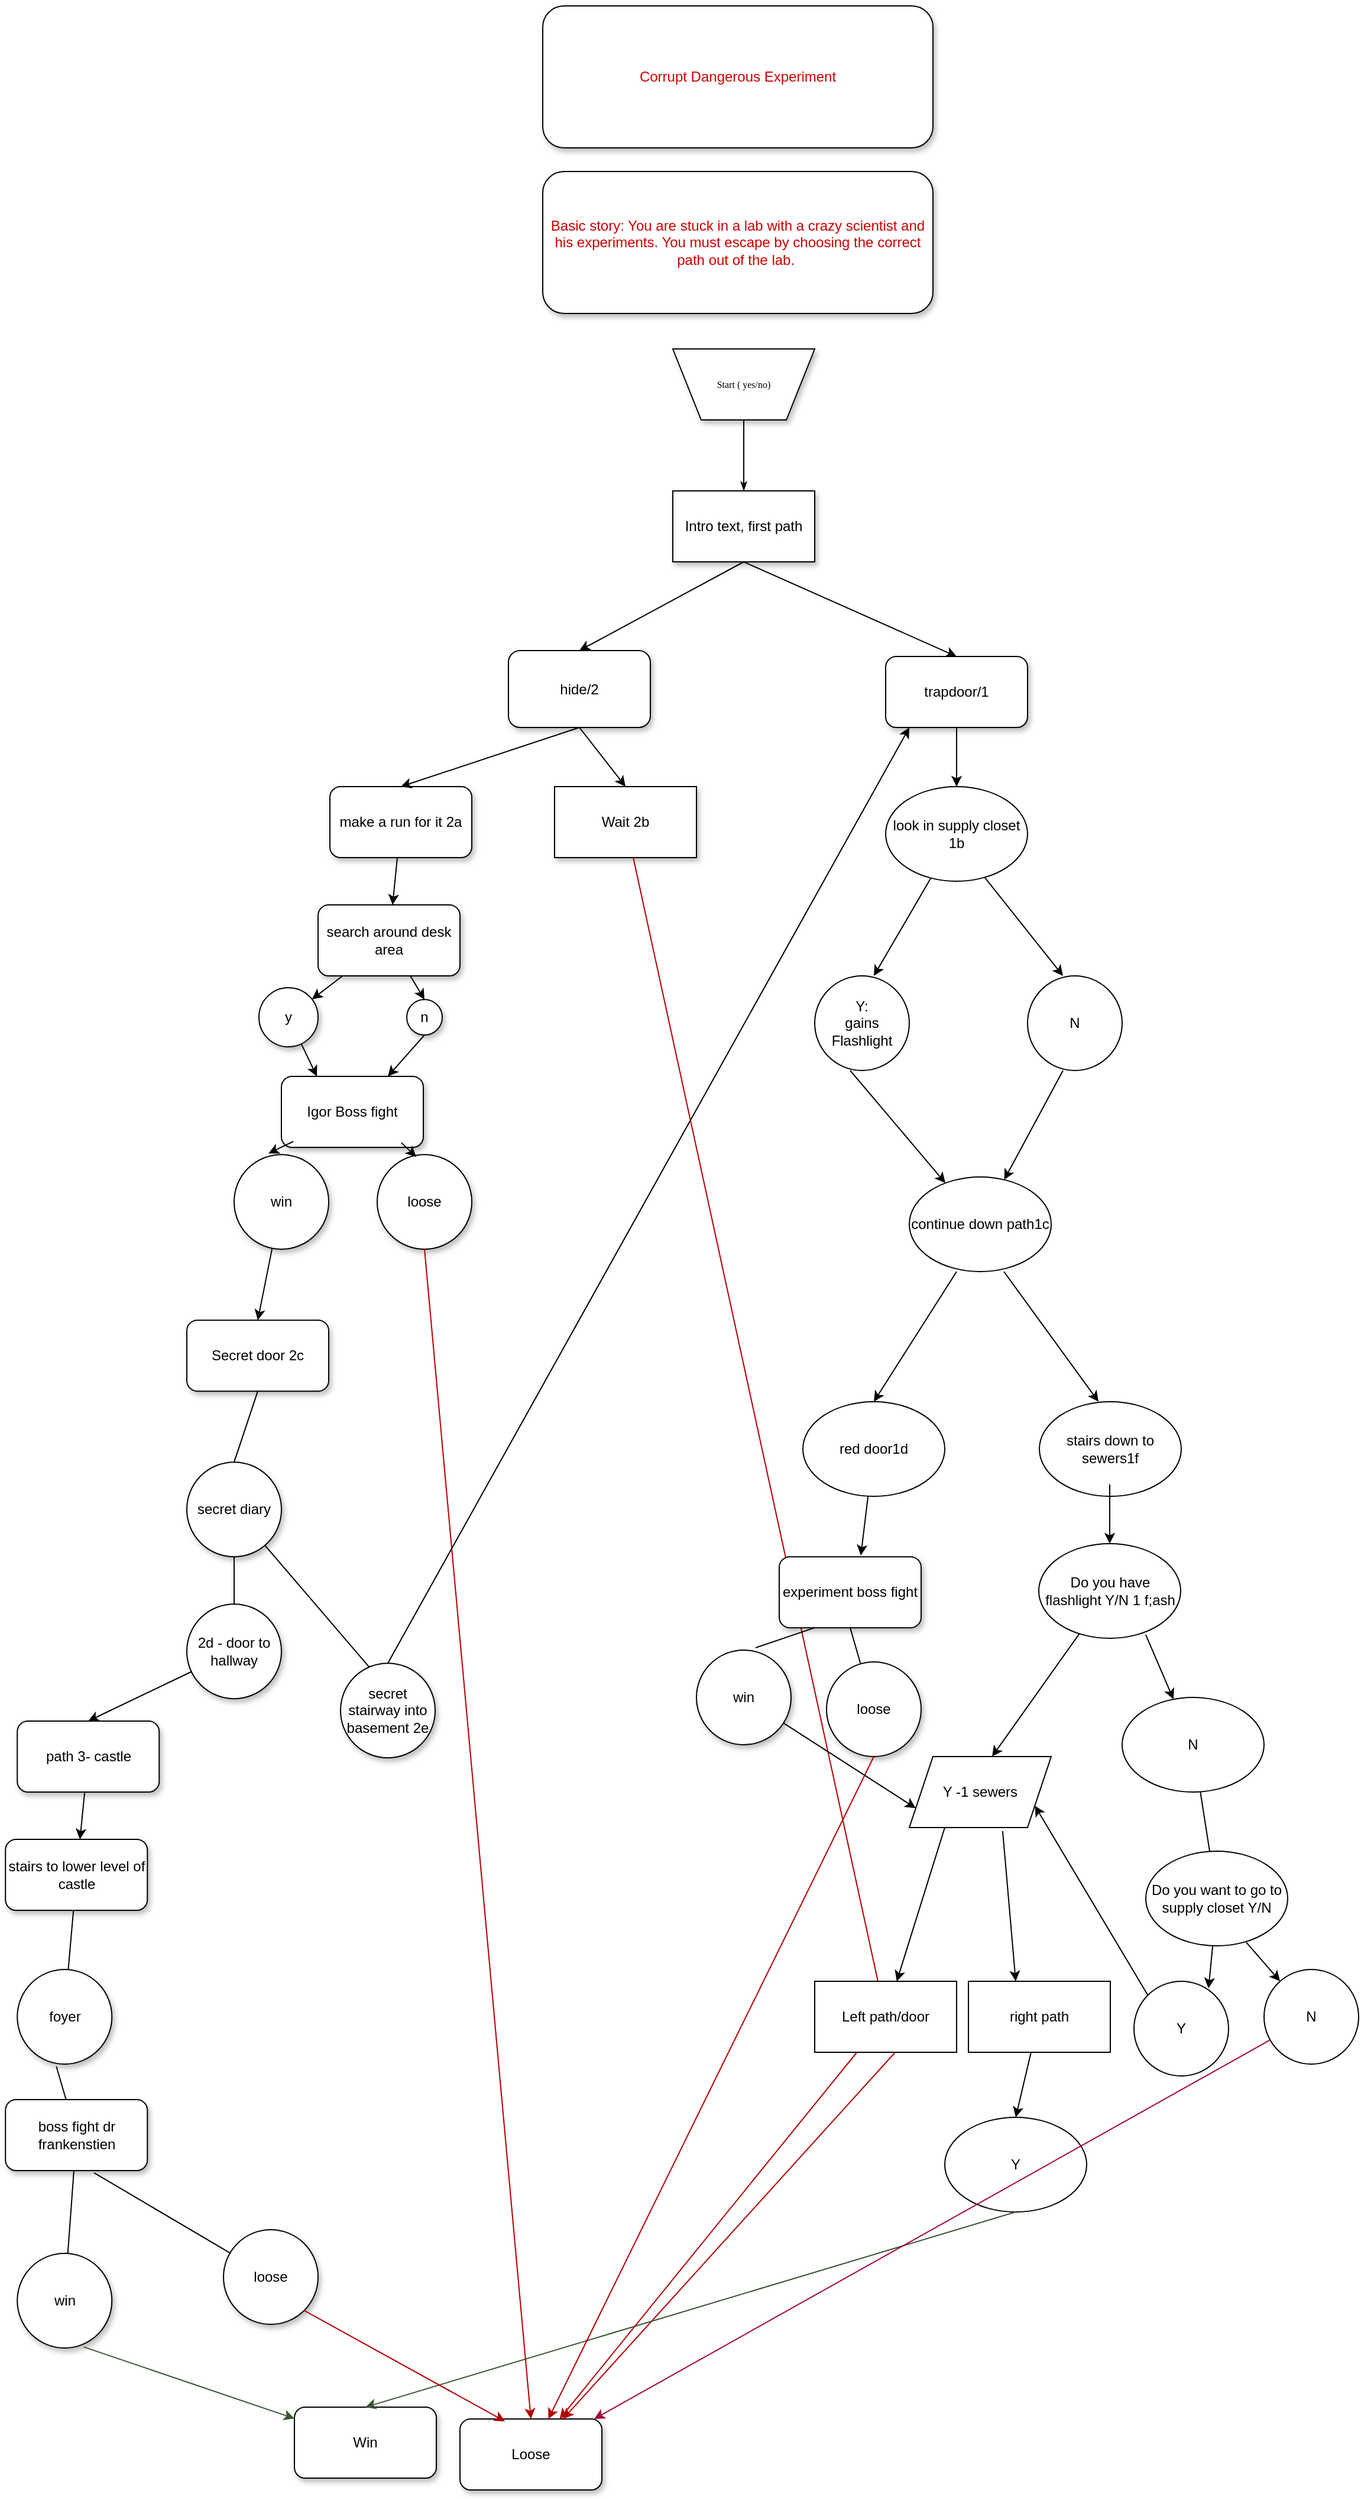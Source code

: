 <mxfile version="17.1.2" type="github">
  <diagram name="Page-1" id="edf60f1a-56cd-e834-aa8a-f176f3a09ee4">
    <mxGraphModel dx="2522" dy="1644" grid="1" gridSize="10" guides="1" tooltips="1" connect="1" arrows="1" fold="1" page="1" pageScale="1" pageWidth="1100" pageHeight="850" background="none" math="0" shadow="0">
      <root>
        <mxCell id="0" />
        <mxCell id="1" parent="0" />
        <mxCell id="60e70716793133e9-31" style="edgeStyle=orthogonalEdgeStyle;rounded=0;html=1;labelBackgroundColor=none;startSize=5;endArrow=classicThin;endFill=1;endSize=5;jettySize=auto;orthogonalLoop=1;strokeWidth=1;fontFamily=Verdana;fontSize=8" parent="1" source="60e70716793133e9-2" edge="1">
          <mxGeometry relative="1" as="geometry">
            <mxPoint x="570" y="-100" as="targetPoint" />
            <Array as="points">
              <mxPoint x="570" y="-110" />
            </Array>
          </mxGeometry>
        </mxCell>
        <mxCell id="60e70716793133e9-2" value="Start ( yes/no)" style="shape=trapezoid;whiteSpace=wrap;html=1;rounded=0;shadow=1;labelBackgroundColor=none;strokeWidth=1;fontFamily=Verdana;fontSize=8;align=center;flipV=1;" parent="1" vertex="1">
          <mxGeometry x="510" y="-220" width="120" height="60" as="geometry" />
        </mxCell>
        <mxCell id="3-9XB3UlxTxE3NfFyeRO-2" value="Intro text, first path" style="rounded=0;whiteSpace=wrap;html=1;shadow=1;" parent="1" vertex="1">
          <mxGeometry x="510" y="-100" width="120" height="60" as="geometry" />
        </mxCell>
        <mxCell id="3-9XB3UlxTxE3NfFyeRO-3" value="" style="endArrow=classic;html=1;rounded=0;entryX=0.5;entryY=0;entryDx=0;entryDy=0;exitX=0.5;exitY=1;exitDx=0;exitDy=0;" parent="1" source="3-9XB3UlxTxE3NfFyeRO-2" target="3-9XB3UlxTxE3NfFyeRO-7" edge="1">
          <mxGeometry width="50" height="50" relative="1" as="geometry">
            <mxPoint x="540" y="-40" as="sourcePoint" />
            <mxPoint x="470" y="40" as="targetPoint" />
          </mxGeometry>
        </mxCell>
        <mxCell id="3-9XB3UlxTxE3NfFyeRO-6" value="trapdoor/1" style="rounded=1;whiteSpace=wrap;html=1;shadow=1;" parent="1" vertex="1">
          <mxGeometry x="690" y="40" width="120" height="60" as="geometry" />
        </mxCell>
        <mxCell id="3-9XB3UlxTxE3NfFyeRO-7" value="hide/2" style="rounded=1;whiteSpace=wrap;html=1;shadow=1;" parent="1" vertex="1">
          <mxGeometry x="371" y="35" width="120" height="65" as="geometry" />
        </mxCell>
        <mxCell id="3-9XB3UlxTxE3NfFyeRO-32" value="Loose" style="rounded=1;whiteSpace=wrap;html=1;shadow=1;" parent="1" vertex="1">
          <mxGeometry x="330" y="1530" width="120" height="60" as="geometry" />
        </mxCell>
        <mxCell id="3nOSrdFCdzNQjCImxx_E-25" style="edgeStyle=orthogonalEdgeStyle;rounded=0;orthogonalLoop=1;jettySize=auto;html=1;exitX=0.25;exitY=1;exitDx=0;exitDy=0;" edge="1" parent="1" source="3-9XB3UlxTxE3NfFyeRO-33">
          <mxGeometry relative="1" as="geometry">
            <mxPoint x="220" y="1570" as="targetPoint" />
          </mxGeometry>
        </mxCell>
        <mxCell id="3-9XB3UlxTxE3NfFyeRO-33" value="Win" style="rounded=1;whiteSpace=wrap;html=1;shadow=1;" parent="1" vertex="1">
          <mxGeometry x="190" y="1520" width="120" height="60" as="geometry" />
        </mxCell>
        <mxCell id="3-9XB3UlxTxE3NfFyeRO-95" value="Corrupt Dangerous Experiment" style="rounded=1;whiteSpace=wrap;html=1;shadow=1;fontColor=#CC0000;" parent="1" vertex="1">
          <mxGeometry x="400" y="-510" width="330" height="120" as="geometry" />
        </mxCell>
        <mxCell id="3-9XB3UlxTxE3NfFyeRO-97" value="Basic story: You are stuck in a lab with a crazy scientist and his experiments. You must escape by choosing the correct path out of the lab.&amp;nbsp;" style="rounded=1;whiteSpace=wrap;html=1;shadow=1;fontColor=#CC0000;" parent="1" vertex="1">
          <mxGeometry x="400" y="-370" width="330" height="120" as="geometry" />
        </mxCell>
        <mxCell id="DnY-BvmMV0OAxqjVJdHj-3" value="" style="endArrow=classic;html=1;rounded=0;entryX=0.5;entryY=0;entryDx=0;entryDy=0;exitX=0.5;exitY=1;exitDx=0;exitDy=0;" parent="1" source="3-9XB3UlxTxE3NfFyeRO-2" target="3-9XB3UlxTxE3NfFyeRO-6" edge="1">
          <mxGeometry width="50" height="50" relative="1" as="geometry">
            <mxPoint x="520" y="180" as="sourcePoint" />
            <mxPoint x="570" y="130" as="targetPoint" />
          </mxGeometry>
        </mxCell>
        <mxCell id="DnY-BvmMV0OAxqjVJdHj-4" value="look in supply closet 1b" style="ellipse;whiteSpace=wrap;html=1;" parent="1" vertex="1">
          <mxGeometry x="690" y="150" width="120" height="80" as="geometry" />
        </mxCell>
        <mxCell id="DnY-BvmMV0OAxqjVJdHj-5" value="" style="endArrow=classic;html=1;rounded=0;" parent="1" source="DnY-BvmMV0OAxqjVJdHj-4" edge="1">
          <mxGeometry width="50" height="50" relative="1" as="geometry">
            <mxPoint x="730" y="230" as="sourcePoint" />
            <mxPoint x="680" y="310" as="targetPoint" />
          </mxGeometry>
        </mxCell>
        <mxCell id="DnY-BvmMV0OAxqjVJdHj-6" value="" style="endArrow=classic;html=1;rounded=0;exitX=0.7;exitY=0.963;exitDx=0;exitDy=0;exitPerimeter=0;" parent="1" source="DnY-BvmMV0OAxqjVJdHj-4" edge="1">
          <mxGeometry width="50" height="50" relative="1" as="geometry">
            <mxPoint x="820" y="270" as="sourcePoint" />
            <mxPoint x="840" y="310" as="targetPoint" />
          </mxGeometry>
        </mxCell>
        <mxCell id="DnY-BvmMV0OAxqjVJdHj-7" value="N" style="ellipse;whiteSpace=wrap;html=1;aspect=fixed;" parent="1" vertex="1">
          <mxGeometry x="810" y="310" width="80" height="80" as="geometry" />
        </mxCell>
        <mxCell id="DnY-BvmMV0OAxqjVJdHj-8" value="Y:&lt;br&gt;gains Flashlight" style="ellipse;whiteSpace=wrap;html=1;aspect=fixed;" parent="1" vertex="1">
          <mxGeometry x="630" y="310" width="80" height="80" as="geometry" />
        </mxCell>
        <mxCell id="DnY-BvmMV0OAxqjVJdHj-9" value="" style="endArrow=classic;html=1;rounded=0;" parent="1" target="DnY-BvmMV0OAxqjVJdHj-11" edge="1">
          <mxGeometry width="50" height="50" relative="1" as="geometry">
            <mxPoint x="840" y="390" as="sourcePoint" />
            <mxPoint x="810" y="500" as="targetPoint" />
          </mxGeometry>
        </mxCell>
        <mxCell id="DnY-BvmMV0OAxqjVJdHj-10" value="" style="endArrow=classic;html=1;rounded=0;" parent="1" target="DnY-BvmMV0OAxqjVJdHj-11" edge="1">
          <mxGeometry width="50" height="50" relative="1" as="geometry">
            <mxPoint x="660" y="390" as="sourcePoint" />
            <mxPoint x="710" y="500" as="targetPoint" />
          </mxGeometry>
        </mxCell>
        <mxCell id="DnY-BvmMV0OAxqjVJdHj-11" value="continue down path1c" style="ellipse;whiteSpace=wrap;html=1;" parent="1" vertex="1">
          <mxGeometry x="710" y="480" width="120" height="80" as="geometry" />
        </mxCell>
        <mxCell id="DnY-BvmMV0OAxqjVJdHj-12" value="" style="endArrow=classic;html=1;rounded=0;" parent="1" edge="1">
          <mxGeometry width="50" height="50" relative="1" as="geometry">
            <mxPoint x="750" y="560" as="sourcePoint" />
            <mxPoint x="680" y="670" as="targetPoint" />
          </mxGeometry>
        </mxCell>
        <mxCell id="DnY-BvmMV0OAxqjVJdHj-13" value="" style="endArrow=classic;html=1;rounded=0;" parent="1" edge="1">
          <mxGeometry width="50" height="50" relative="1" as="geometry">
            <mxPoint x="790" y="560" as="sourcePoint" />
            <mxPoint x="870" y="670" as="targetPoint" />
          </mxGeometry>
        </mxCell>
        <mxCell id="DnY-BvmMV0OAxqjVJdHj-14" value="red door1d" style="ellipse;whiteSpace=wrap;html=1;" parent="1" vertex="1">
          <mxGeometry x="620" y="670" width="120" height="80" as="geometry" />
        </mxCell>
        <mxCell id="DnY-BvmMV0OAxqjVJdHj-15" value="stairs down to sewers1f" style="ellipse;whiteSpace=wrap;html=1;" parent="1" vertex="1">
          <mxGeometry x="820" y="670" width="120" height="80" as="geometry" />
        </mxCell>
        <mxCell id="DnY-BvmMV0OAxqjVJdHj-16" value="" style="endArrow=classic;html=1;rounded=0;" parent="1" target="DnY-BvmMV0OAxqjVJdHj-17" edge="1">
          <mxGeometry width="50" height="50" relative="1" as="geometry">
            <mxPoint x="879.5" y="740" as="sourcePoint" />
            <mxPoint x="879.5" y="830" as="targetPoint" />
            <Array as="points">
              <mxPoint x="879.5" y="790" />
            </Array>
          </mxGeometry>
        </mxCell>
        <mxCell id="DnY-BvmMV0OAxqjVJdHj-17" value="Do you have flashlight Y/N 1 f;ash" style="ellipse;whiteSpace=wrap;html=1;" parent="1" vertex="1">
          <mxGeometry x="819.5" y="790" width="120" height="80" as="geometry" />
        </mxCell>
        <mxCell id="DnY-BvmMV0OAxqjVJdHj-18" value="" style="endArrow=classic;html=1;rounded=0;" parent="1" source="DnY-BvmMV0OAxqjVJdHj-17" edge="1">
          <mxGeometry width="50" height="50" relative="1" as="geometry">
            <mxPoint x="520" y="1070" as="sourcePoint" />
            <mxPoint x="780" y="970" as="targetPoint" />
          </mxGeometry>
        </mxCell>
        <mxCell id="DnY-BvmMV0OAxqjVJdHj-19" value="" style="endArrow=classic;html=1;rounded=0;exitX=0.754;exitY=0.963;exitDx=0;exitDy=0;exitPerimeter=0;" parent="1" source="DnY-BvmMV0OAxqjVJdHj-17" target="DnY-BvmMV0OAxqjVJdHj-20" edge="1">
          <mxGeometry width="50" height="50" relative="1" as="geometry">
            <mxPoint x="520" y="1070" as="sourcePoint" />
            <mxPoint x="950" y="960" as="targetPoint" />
          </mxGeometry>
        </mxCell>
        <mxCell id="DnY-BvmMV0OAxqjVJdHj-20" value="N" style="ellipse;whiteSpace=wrap;html=1;" parent="1" vertex="1">
          <mxGeometry x="890" y="920" width="120" height="80" as="geometry" />
        </mxCell>
        <mxCell id="DnY-BvmMV0OAxqjVJdHj-21" value="Y -1 sewers" style="shape=parallelogram;perimeter=parallelogramPerimeter;whiteSpace=wrap;html=1;fixedSize=1;" parent="1" vertex="1">
          <mxGeometry x="710" y="970" width="120" height="60" as="geometry" />
        </mxCell>
        <mxCell id="DnY-BvmMV0OAxqjVJdHj-22" value="" style="endArrow=classic;html=1;rounded=0;exitX=0.658;exitY=1.05;exitDx=0;exitDy=0;exitPerimeter=0;startArrow=none;" parent="1" source="DnY-BvmMV0OAxqjVJdHj-21" edge="1">
          <mxGeometry width="50" height="50" relative="1" as="geometry">
            <mxPoint x="520" y="1070" as="sourcePoint" />
            <mxPoint x="800" y="1160" as="targetPoint" />
          </mxGeometry>
        </mxCell>
        <mxCell id="DnY-BvmMV0OAxqjVJdHj-23" value="" style="endArrow=classic;html=1;rounded=0;exitX=0.25;exitY=1;exitDx=0;exitDy=0;" parent="1" source="DnY-BvmMV0OAxqjVJdHj-21" target="DnY-BvmMV0OAxqjVJdHj-24" edge="1">
          <mxGeometry width="50" height="50" relative="1" as="geometry">
            <mxPoint x="520" y="1070" as="sourcePoint" />
            <mxPoint x="650" y="1150" as="targetPoint" />
          </mxGeometry>
        </mxCell>
        <mxCell id="DnY-BvmMV0OAxqjVJdHj-25" value="right path" style="rounded=0;whiteSpace=wrap;html=1;" parent="1" vertex="1">
          <mxGeometry x="760" y="1160" width="120" height="60" as="geometry" />
        </mxCell>
        <mxCell id="DnY-BvmMV0OAxqjVJdHj-26" value="" style="endArrow=classic;html=1;rounded=0;exitX=0.575;exitY=0.983;exitDx=0;exitDy=0;exitPerimeter=0;fillColor=#e51400;strokeColor=#B20000;" parent="1" source="DnY-BvmMV0OAxqjVJdHj-24" target="3-9XB3UlxTxE3NfFyeRO-32" edge="1">
          <mxGeometry width="50" height="50" relative="1" as="geometry">
            <mxPoint x="520" y="1270" as="sourcePoint" />
            <mxPoint x="610" y="1340" as="targetPoint" />
          </mxGeometry>
        </mxCell>
        <mxCell id="DnY-BvmMV0OAxqjVJdHj-34" value="Y" style="ellipse;whiteSpace=wrap;html=1;" parent="1" vertex="1">
          <mxGeometry x="740" y="1275" width="120" height="80" as="geometry" />
        </mxCell>
        <mxCell id="DnY-BvmMV0OAxqjVJdHj-35" value="" style="endArrow=classic;html=1;rounded=0;entryX=0.5;entryY=0;entryDx=0;entryDy=0;" parent="1" source="DnY-BvmMV0OAxqjVJdHj-25" target="DnY-BvmMV0OAxqjVJdHj-34" edge="1">
          <mxGeometry width="50" height="50" relative="1" as="geometry">
            <mxPoint x="787.574" y="1508.284" as="sourcePoint" />
            <mxPoint x="570" y="1520" as="targetPoint" />
          </mxGeometry>
        </mxCell>
        <mxCell id="DnY-BvmMV0OAxqjVJdHj-36" value="" style="endArrow=classic;html=1;rounded=0;exitX=0.5;exitY=1;exitDx=0;exitDy=0;fillColor=#6d8764;strokeColor=#3A5431;entryX=0.5;entryY=0;entryDx=0;entryDy=0;" parent="1" source="DnY-BvmMV0OAxqjVJdHj-34" target="3-9XB3UlxTxE3NfFyeRO-33" edge="1">
          <mxGeometry width="50" height="50" relative="1" as="geometry">
            <mxPoint x="520" y="1570" as="sourcePoint" />
            <mxPoint x="570" y="1520" as="targetPoint" />
          </mxGeometry>
        </mxCell>
        <mxCell id="DnY-BvmMV0OAxqjVJdHj-40" value="Do you want to go to supply closet Y/N" style="ellipse;whiteSpace=wrap;html=1;" parent="1" vertex="1">
          <mxGeometry x="910" y="1050" width="120" height="80" as="geometry" />
        </mxCell>
        <mxCell id="DnY-BvmMV0OAxqjVJdHj-42" value="Y" style="ellipse;whiteSpace=wrap;html=1;aspect=fixed;" parent="1" vertex="1">
          <mxGeometry x="900" y="1160" width="80" height="80" as="geometry" />
        </mxCell>
        <mxCell id="DnY-BvmMV0OAxqjVJdHj-43" value="" style="endArrow=classic;html=1;rounded=0;entryX=0.788;entryY=0.075;entryDx=0;entryDy=0;entryPerimeter=0;" parent="1" source="DnY-BvmMV0OAxqjVJdHj-40" target="DnY-BvmMV0OAxqjVJdHj-42" edge="1">
          <mxGeometry width="50" height="50" relative="1" as="geometry">
            <mxPoint x="520" y="1220" as="sourcePoint" />
            <mxPoint x="570" y="1170" as="targetPoint" />
          </mxGeometry>
        </mxCell>
        <mxCell id="DnY-BvmMV0OAxqjVJdHj-44" value="N" style="ellipse;whiteSpace=wrap;html=1;aspect=fixed;" parent="1" vertex="1">
          <mxGeometry x="1010" y="1150" width="80" height="80" as="geometry" />
        </mxCell>
        <mxCell id="DnY-BvmMV0OAxqjVJdHj-45" value="" style="endArrow=classic;html=1;rounded=0;entryX=1;entryY=0.75;entryDx=0;entryDy=0;exitX=0;exitY=0;exitDx=0;exitDy=0;" parent="1" source="DnY-BvmMV0OAxqjVJdHj-42" target="DnY-BvmMV0OAxqjVJdHj-21" edge="1">
          <mxGeometry width="50" height="50" relative="1" as="geometry">
            <mxPoint x="520" y="1020" as="sourcePoint" />
            <mxPoint x="570" y="970" as="targetPoint" />
          </mxGeometry>
        </mxCell>
        <mxCell id="DnY-BvmMV0OAxqjVJdHj-46" value="" style="endArrow=classic;html=1;rounded=0;exitX=0.708;exitY=0.963;exitDx=0;exitDy=0;exitPerimeter=0;" parent="1" source="DnY-BvmMV0OAxqjVJdHj-40" target="DnY-BvmMV0OAxqjVJdHj-44" edge="1">
          <mxGeometry width="50" height="50" relative="1" as="geometry">
            <mxPoint x="520" y="1020" as="sourcePoint" />
            <mxPoint x="570" y="970" as="targetPoint" />
          </mxGeometry>
        </mxCell>
        <mxCell id="DnY-BvmMV0OAxqjVJdHj-47" value="" style="endArrow=classic;html=1;rounded=0;fillColor=#d80073;strokeColor=#A50040;" parent="1" source="DnY-BvmMV0OAxqjVJdHj-44" target="3-9XB3UlxTxE3NfFyeRO-32" edge="1">
          <mxGeometry width="50" height="50" relative="1" as="geometry">
            <mxPoint x="520" y="1220" as="sourcePoint" />
            <mxPoint x="570" y="1170" as="targetPoint" />
          </mxGeometry>
        </mxCell>
        <mxCell id="DnY-BvmMV0OAxqjVJdHj-48" value="" style="endArrow=classic;html=1;rounded=0;entryX=0.5;entryY=0;entryDx=0;entryDy=0;" parent="1" source="3-9XB3UlxTxE3NfFyeRO-6" target="DnY-BvmMV0OAxqjVJdHj-4" edge="1">
          <mxGeometry width="50" height="50" relative="1" as="geometry">
            <mxPoint x="520" y="20" as="sourcePoint" />
            <mxPoint x="570" y="-30" as="targetPoint" />
          </mxGeometry>
        </mxCell>
        <mxCell id="DnY-BvmMV0OAxqjVJdHj-49" value="Wait 2b" style="rounded=0;whiteSpace=wrap;html=1;shadow=1;" parent="1" vertex="1">
          <mxGeometry x="410" y="150" width="120" height="60" as="geometry" />
        </mxCell>
        <mxCell id="DnY-BvmMV0OAxqjVJdHj-50" value="make a run for it 2a" style="rounded=1;whiteSpace=wrap;html=1;shadow=1;" parent="1" vertex="1">
          <mxGeometry x="220" y="150" width="120" height="60" as="geometry" />
        </mxCell>
        <mxCell id="DnY-BvmMV0OAxqjVJdHj-51" value="" style="endArrow=classic;html=1;rounded=0;entryX=0.5;entryY=0;entryDx=0;entryDy=0;exitX=0.5;exitY=1;exitDx=0;exitDy=0;" parent="1" source="3-9XB3UlxTxE3NfFyeRO-7" target="DnY-BvmMV0OAxqjVJdHj-49" edge="1">
          <mxGeometry width="50" height="50" relative="1" as="geometry">
            <mxPoint x="520" y="310" as="sourcePoint" />
            <mxPoint x="570" y="260" as="targetPoint" />
          </mxGeometry>
        </mxCell>
        <mxCell id="DnY-BvmMV0OAxqjVJdHj-52" value="" style="endArrow=classic;html=1;rounded=0;entryX=0.5;entryY=0;entryDx=0;entryDy=0;exitX=0.5;exitY=1;exitDx=0;exitDy=0;" parent="1" source="3-9XB3UlxTxE3NfFyeRO-7" target="DnY-BvmMV0OAxqjVJdHj-50" edge="1">
          <mxGeometry width="50" height="50" relative="1" as="geometry">
            <mxPoint x="520" y="510" as="sourcePoint" />
            <mxPoint x="570" y="460" as="targetPoint" />
          </mxGeometry>
        </mxCell>
        <mxCell id="DnY-BvmMV0OAxqjVJdHj-54" value="" style="endArrow=classic;html=1;rounded=0;fillColor=#e51400;strokeColor=#B20000;startArrow=none;" parent="1" source="DnY-BvmMV0OAxqjVJdHj-24" target="3-9XB3UlxTxE3NfFyeRO-32" edge="1">
          <mxGeometry width="50" height="50" relative="1" as="geometry">
            <mxPoint x="520" y="510" as="sourcePoint" />
            <mxPoint x="570" y="460" as="targetPoint" />
          </mxGeometry>
        </mxCell>
        <mxCell id="3nOSrdFCdzNQjCImxx_E-1" value="" style="endArrow=none;html=1;rounded=0;" edge="1" parent="1" source="DnY-BvmMV0OAxqjVJdHj-40" target="DnY-BvmMV0OAxqjVJdHj-20">
          <mxGeometry width="50" height="50" relative="1" as="geometry">
            <mxPoint x="940" y="1060" as="sourcePoint" />
            <mxPoint x="990" y="1010" as="targetPoint" />
          </mxGeometry>
        </mxCell>
        <mxCell id="3nOSrdFCdzNQjCImxx_E-2" value="Igor Boss fight" style="rounded=1;whiteSpace=wrap;html=1;shadow=1;" vertex="1" parent="1">
          <mxGeometry x="179" y="395" width="120" height="60" as="geometry" />
        </mxCell>
        <mxCell id="3nOSrdFCdzNQjCImxx_E-3" value="" style="endArrow=classic;html=1;rounded=0;" edge="1" parent="1" source="DnY-BvmMV0OAxqjVJdHj-50" target="3nOSrdFCdzNQjCImxx_E-26">
          <mxGeometry width="50" height="50" relative="1" as="geometry">
            <mxPoint x="520" y="470" as="sourcePoint" />
            <mxPoint x="270" y="300" as="targetPoint" />
          </mxGeometry>
        </mxCell>
        <mxCell id="3nOSrdFCdzNQjCImxx_E-4" value="win" style="ellipse;whiteSpace=wrap;html=1;aspect=fixed;shadow=1;" vertex="1" parent="1">
          <mxGeometry x="139" y="461.07" width="80" height="80" as="geometry" />
        </mxCell>
        <mxCell id="3nOSrdFCdzNQjCImxx_E-5" value="loose" style="ellipse;whiteSpace=wrap;html=1;aspect=fixed;shadow=1;" vertex="1" parent="1">
          <mxGeometry x="260" y="461.07" width="80" height="80" as="geometry" />
        </mxCell>
        <mxCell id="3nOSrdFCdzNQjCImxx_E-6" value="" style="endArrow=classic;html=1;rounded=0;entryX=0.413;entryY=0.025;entryDx=0;entryDy=0;entryPerimeter=0;" edge="1" parent="1" target="3nOSrdFCdzNQjCImxx_E-5">
          <mxGeometry width="50" height="50" relative="1" as="geometry">
            <mxPoint x="280.457" y="451.07" as="sourcePoint" />
            <mxPoint x="539" y="541.07" as="targetPoint" />
          </mxGeometry>
        </mxCell>
        <mxCell id="3nOSrdFCdzNQjCImxx_E-7" value="" style="endArrow=classic;html=1;rounded=0;entryX=0.363;entryY=-0.012;entryDx=0;entryDy=0;entryPerimeter=0;" edge="1" parent="1" target="3nOSrdFCdzNQjCImxx_E-4">
          <mxGeometry width="50" height="50" relative="1" as="geometry">
            <mxPoint x="189" y="450.003" as="sourcePoint" />
            <mxPoint x="539" y="541.07" as="targetPoint" />
          </mxGeometry>
        </mxCell>
        <mxCell id="3nOSrdFCdzNQjCImxx_E-8" value="" style="endArrow=none;html=1;rounded=0;entryX=0.5;entryY=1;entryDx=0;entryDy=0;exitX=0.5;exitY=0;exitDx=0;exitDy=0;" edge="1" parent="1" source="3nOSrdFCdzNQjCImxx_E-12" target="3nOSrdFCdzNQjCImxx_E-10">
          <mxGeometry width="50" height="50" relative="1" as="geometry">
            <mxPoint x="139" y="721.07" as="sourcePoint" />
            <mxPoint x="189" y="671.07" as="targetPoint" />
          </mxGeometry>
        </mxCell>
        <mxCell id="3nOSrdFCdzNQjCImxx_E-9" value="" style="endArrow=classic;html=1;rounded=0;exitX=0.5;exitY=1;exitDx=0;exitDy=0;entryX=0.5;entryY=0;entryDx=0;entryDy=0;fillColor=#e51400;strokeColor=#B20000;" edge="1" parent="1" source="3nOSrdFCdzNQjCImxx_E-5" target="3-9XB3UlxTxE3NfFyeRO-32">
          <mxGeometry width="50" height="50" relative="1" as="geometry">
            <mxPoint x="520" y="470" as="sourcePoint" />
            <mxPoint x="340" y="740" as="targetPoint" />
          </mxGeometry>
        </mxCell>
        <mxCell id="3nOSrdFCdzNQjCImxx_E-10" value="Secret door 2c" style="rounded=1;whiteSpace=wrap;html=1;shadow=1;" vertex="1" parent="1">
          <mxGeometry x="99" y="601.07" width="120" height="60" as="geometry" />
        </mxCell>
        <mxCell id="3nOSrdFCdzNQjCImxx_E-11" value="" style="endArrow=classic;html=1;rounded=0;entryX=0.5;entryY=0;entryDx=0;entryDy=0;" edge="1" parent="1" source="3nOSrdFCdzNQjCImxx_E-4" target="3nOSrdFCdzNQjCImxx_E-10">
          <mxGeometry width="50" height="50" relative="1" as="geometry">
            <mxPoint x="489" y="711.07" as="sourcePoint" />
            <mxPoint x="539" y="661.07" as="targetPoint" />
          </mxGeometry>
        </mxCell>
        <mxCell id="3nOSrdFCdzNQjCImxx_E-12" value="secret diary" style="ellipse;whiteSpace=wrap;html=1;aspect=fixed;shadow=1;" vertex="1" parent="1">
          <mxGeometry x="99" y="721.07" width="80" height="80" as="geometry" />
        </mxCell>
        <mxCell id="3nOSrdFCdzNQjCImxx_E-13" value="2d - door to hallway" style="ellipse;whiteSpace=wrap;html=1;aspect=fixed;shadow=1;" vertex="1" parent="1">
          <mxGeometry x="99" y="841.07" width="80" height="80" as="geometry" />
        </mxCell>
        <mxCell id="3nOSrdFCdzNQjCImxx_E-14" value="" style="endArrow=none;html=1;rounded=0;" edge="1" parent="1" source="3nOSrdFCdzNQjCImxx_E-13" target="3nOSrdFCdzNQjCImxx_E-12">
          <mxGeometry width="50" height="50" relative="1" as="geometry">
            <mxPoint x="129" y="856.07" as="sourcePoint" />
            <mxPoint x="179" y="806.07" as="targetPoint" />
          </mxGeometry>
        </mxCell>
        <mxCell id="3nOSrdFCdzNQjCImxx_E-19" value="path 3- castle" style="rounded=1;whiteSpace=wrap;html=1;shadow=1;" vertex="1" parent="1">
          <mxGeometry x="-44.37" y="940.0" width="120" height="60" as="geometry" />
        </mxCell>
        <mxCell id="3nOSrdFCdzNQjCImxx_E-20" value="" style="endArrow=classic;html=1;rounded=0;entryX=0.5;entryY=0;entryDx=0;entryDy=0;" edge="1" parent="1" source="3nOSrdFCdzNQjCImxx_E-13" target="3nOSrdFCdzNQjCImxx_E-19">
          <mxGeometry width="50" height="50" relative="1" as="geometry">
            <mxPoint x="489" y="991.07" as="sourcePoint" />
            <mxPoint x="539" y="941.07" as="targetPoint" />
          </mxGeometry>
        </mxCell>
        <mxCell id="3nOSrdFCdzNQjCImxx_E-21" value="" style="endArrow=none;html=1;rounded=0;" edge="1" parent="1" target="3nOSrdFCdzNQjCImxx_E-12">
          <mxGeometry width="50" height="50" relative="1" as="geometry">
            <mxPoint x="259" y="901.07" as="sourcePoint" />
            <mxPoint x="539" y="941.07" as="targetPoint" />
          </mxGeometry>
        </mxCell>
        <mxCell id="3nOSrdFCdzNQjCImxx_E-22" value="secret stairway into basement 2e" style="ellipse;whiteSpace=wrap;html=1;aspect=fixed;shadow=1;" vertex="1" parent="1">
          <mxGeometry x="229" y="891.07" width="80" height="80" as="geometry" />
        </mxCell>
        <mxCell id="DnY-BvmMV0OAxqjVJdHj-24" value="Left path/door" style="rounded=0;whiteSpace=wrap;html=1;" parent="1" vertex="1">
          <mxGeometry x="630" y="1160" width="120" height="60" as="geometry" />
        </mxCell>
        <mxCell id="3nOSrdFCdzNQjCImxx_E-24" value="" style="endArrow=none;html=1;rounded=0;fillColor=#e51400;strokeColor=#B20000;" edge="1" parent="1" source="DnY-BvmMV0OAxqjVJdHj-49" target="DnY-BvmMV0OAxqjVJdHj-24">
          <mxGeometry width="50" height="50" relative="1" as="geometry">
            <mxPoint x="475.909" y="210" as="sourcePoint" />
            <mxPoint x="724.091" y="1470" as="targetPoint" />
          </mxGeometry>
        </mxCell>
        <mxCell id="3nOSrdFCdzNQjCImxx_E-26" value="search around desk area" style="rounded=1;whiteSpace=wrap;html=1;shadow=1;" vertex="1" parent="1">
          <mxGeometry x="210" y="250" width="120" height="60" as="geometry" />
        </mxCell>
        <mxCell id="3nOSrdFCdzNQjCImxx_E-27" value="" style="endArrow=classic;html=1;rounded=0;" edge="1" parent="1" source="3nOSrdFCdzNQjCImxx_E-26" target="3nOSrdFCdzNQjCImxx_E-28">
          <mxGeometry width="50" height="50" relative="1" as="geometry">
            <mxPoint x="520" y="460" as="sourcePoint" />
            <mxPoint x="230" y="350" as="targetPoint" />
          </mxGeometry>
        </mxCell>
        <mxCell id="3nOSrdFCdzNQjCImxx_E-28" value="y" style="ellipse;whiteSpace=wrap;html=1;aspect=fixed;shadow=1;" vertex="1" parent="1">
          <mxGeometry x="160" y="320" width="50" height="50" as="geometry" />
        </mxCell>
        <mxCell id="3nOSrdFCdzNQjCImxx_E-29" value="n" style="ellipse;whiteSpace=wrap;html=1;aspect=fixed;shadow=1;" vertex="1" parent="1">
          <mxGeometry x="285" y="330" width="30" height="30" as="geometry" />
        </mxCell>
        <mxCell id="3nOSrdFCdzNQjCImxx_E-30" value="" style="endArrow=classic;html=1;rounded=0;entryX=0.5;entryY=0;entryDx=0;entryDy=0;" edge="1" parent="1" source="3nOSrdFCdzNQjCImxx_E-26" target="3nOSrdFCdzNQjCImxx_E-29">
          <mxGeometry width="50" height="50" relative="1" as="geometry">
            <mxPoint x="520" y="460" as="sourcePoint" />
            <mxPoint x="570" y="410" as="targetPoint" />
          </mxGeometry>
        </mxCell>
        <mxCell id="3nOSrdFCdzNQjCImxx_E-31" value="" style="endArrow=classic;html=1;rounded=0;entryX=0.75;entryY=0;entryDx=0;entryDy=0;exitX=0.5;exitY=1;exitDx=0;exitDy=0;" edge="1" parent="1" source="3nOSrdFCdzNQjCImxx_E-29" target="3nOSrdFCdzNQjCImxx_E-2">
          <mxGeometry width="50" height="50" relative="1" as="geometry">
            <mxPoint x="520" y="460" as="sourcePoint" />
            <mxPoint x="570" y="410" as="targetPoint" />
          </mxGeometry>
        </mxCell>
        <mxCell id="3nOSrdFCdzNQjCImxx_E-32" value="" style="endArrow=classic;html=1;rounded=0;entryX=0.25;entryY=0;entryDx=0;entryDy=0;" edge="1" parent="1" source="3nOSrdFCdzNQjCImxx_E-28" target="3nOSrdFCdzNQjCImxx_E-2">
          <mxGeometry width="50" height="50" relative="1" as="geometry">
            <mxPoint x="520" y="460" as="sourcePoint" />
            <mxPoint x="570" y="410" as="targetPoint" />
          </mxGeometry>
        </mxCell>
        <mxCell id="3nOSrdFCdzNQjCImxx_E-34" value="experiment boss fight" style="rounded=1;whiteSpace=wrap;html=1;shadow=1;" vertex="1" parent="1">
          <mxGeometry x="600" y="801.07" width="120" height="60" as="geometry" />
        </mxCell>
        <mxCell id="3nOSrdFCdzNQjCImxx_E-35" value="" style="endArrow=classic;html=1;rounded=0;entryX=0.575;entryY=-0.018;entryDx=0;entryDy=0;entryPerimeter=0;" edge="1" parent="1" source="DnY-BvmMV0OAxqjVJdHj-14" target="3nOSrdFCdzNQjCImxx_E-34">
          <mxGeometry width="50" height="50" relative="1" as="geometry">
            <mxPoint x="520" y="960" as="sourcePoint" />
            <mxPoint x="570" y="910" as="targetPoint" />
          </mxGeometry>
        </mxCell>
        <mxCell id="3nOSrdFCdzNQjCImxx_E-36" value="loose" style="ellipse;whiteSpace=wrap;html=1;aspect=fixed;shadow=1;" vertex="1" parent="1">
          <mxGeometry x="640" y="890" width="80" height="80" as="geometry" />
        </mxCell>
        <mxCell id="3nOSrdFCdzNQjCImxx_E-37" value="win" style="ellipse;whiteSpace=wrap;html=1;aspect=fixed;shadow=1;" vertex="1" parent="1">
          <mxGeometry x="530" y="880" width="80" height="80" as="geometry" />
        </mxCell>
        <mxCell id="3nOSrdFCdzNQjCImxx_E-38" value="" style="endArrow=none;html=1;rounded=0;exitX=0.625;exitY=-0.025;exitDx=0;exitDy=0;exitPerimeter=0;" edge="1" parent="1" source="3nOSrdFCdzNQjCImxx_E-37">
          <mxGeometry width="50" height="50" relative="1" as="geometry">
            <mxPoint x="580" y="911.07" as="sourcePoint" />
            <mxPoint x="630" y="861.07" as="targetPoint" />
          </mxGeometry>
        </mxCell>
        <mxCell id="3nOSrdFCdzNQjCImxx_E-39" value="" style="endArrow=none;html=1;rounded=0;entryX=0.5;entryY=1;entryDx=0;entryDy=0;" edge="1" parent="1" source="3nOSrdFCdzNQjCImxx_E-36" target="3nOSrdFCdzNQjCImxx_E-34">
          <mxGeometry width="50" height="50" relative="1" as="geometry">
            <mxPoint x="520" y="1060" as="sourcePoint" />
            <mxPoint x="570" y="1010" as="targetPoint" />
          </mxGeometry>
        </mxCell>
        <mxCell id="3nOSrdFCdzNQjCImxx_E-40" value="" style="endArrow=classic;html=1;rounded=0;exitX=0.5;exitY=1;exitDx=0;exitDy=0;fillColor=#e51400;strokeColor=#B20000;" edge="1" parent="1" source="3nOSrdFCdzNQjCImxx_E-36" target="3-9XB3UlxTxE3NfFyeRO-32">
          <mxGeometry width="50" height="50" relative="1" as="geometry">
            <mxPoint x="520" y="1160" as="sourcePoint" />
            <mxPoint x="570" y="1110" as="targetPoint" />
          </mxGeometry>
        </mxCell>
        <mxCell id="3nOSrdFCdzNQjCImxx_E-41" value="" style="endArrow=classic;html=1;rounded=0;entryX=0;entryY=0.75;entryDx=0;entryDy=0;" edge="1" parent="1" source="3nOSrdFCdzNQjCImxx_E-37" target="DnY-BvmMV0OAxqjVJdHj-21">
          <mxGeometry width="50" height="50" relative="1" as="geometry">
            <mxPoint x="520" y="1060" as="sourcePoint" />
            <mxPoint x="570" y="1010" as="targetPoint" />
          </mxGeometry>
        </mxCell>
        <mxCell id="3nOSrdFCdzNQjCImxx_E-43" value="" style="endArrow=classic;html=1;rounded=0;exitX=0.5;exitY=0;exitDx=0;exitDy=0;entryX=0.167;entryY=1;entryDx=0;entryDy=0;entryPerimeter=0;" edge="1" parent="1" source="3nOSrdFCdzNQjCImxx_E-22" target="3-9XB3UlxTxE3NfFyeRO-6">
          <mxGeometry width="50" height="50" relative="1" as="geometry">
            <mxPoint x="520" y="1060" as="sourcePoint" />
            <mxPoint x="560" y="380" as="targetPoint" />
          </mxGeometry>
        </mxCell>
        <mxCell id="3nOSrdFCdzNQjCImxx_E-45" value="stairs to lower level of castle" style="rounded=1;whiteSpace=wrap;html=1;shadow=1;" vertex="1" parent="1">
          <mxGeometry x="-54.37" y="1040" width="120" height="60" as="geometry" />
        </mxCell>
        <mxCell id="3nOSrdFCdzNQjCImxx_E-46" value="win" style="ellipse;whiteSpace=wrap;html=1;aspect=fixed;shadow=1;" vertex="1" parent="1">
          <mxGeometry x="-44.37" y="1390" width="80" height="80" as="geometry" />
        </mxCell>
        <mxCell id="3nOSrdFCdzNQjCImxx_E-48" value="loose" style="ellipse;whiteSpace=wrap;html=1;aspect=fixed;shadow=1;" vertex="1" parent="1">
          <mxGeometry x="130" y="1370" width="80" height="80" as="geometry" />
        </mxCell>
        <mxCell id="3nOSrdFCdzNQjCImxx_E-49" value="" style="endArrow=classic;html=1;rounded=0;exitX=0.7;exitY=0.988;exitDx=0;exitDy=0;exitPerimeter=0;fillColor=#6d8764;strokeColor=#3A5431;" edge="1" parent="1" source="3nOSrdFCdzNQjCImxx_E-46" target="3-9XB3UlxTxE3NfFyeRO-33">
          <mxGeometry width="50" height="50" relative="1" as="geometry">
            <mxPoint x="210" y="1260" as="sourcePoint" />
            <mxPoint x="260" y="1210" as="targetPoint" />
          </mxGeometry>
        </mxCell>
        <mxCell id="3nOSrdFCdzNQjCImxx_E-50" value="" style="endArrow=classic;html=1;rounded=0;exitX=1;exitY=1;exitDx=0;exitDy=0;fillColor=#e51400;strokeColor=#B20000;entryX=0.317;entryY=0.033;entryDx=0;entryDy=0;entryPerimeter=0;" edge="1" parent="1" source="3nOSrdFCdzNQjCImxx_E-48" target="3-9XB3UlxTxE3NfFyeRO-32">
          <mxGeometry width="50" height="50" relative="1" as="geometry">
            <mxPoint x="210" y="1260" as="sourcePoint" />
            <mxPoint x="260" y="1210" as="targetPoint" />
          </mxGeometry>
        </mxCell>
        <mxCell id="3nOSrdFCdzNQjCImxx_E-53" value="foyer" style="ellipse;whiteSpace=wrap;html=1;aspect=fixed;shadow=1;" vertex="1" parent="1">
          <mxGeometry x="-44.37" y="1150" width="80" height="80" as="geometry" />
        </mxCell>
        <mxCell id="3nOSrdFCdzNQjCImxx_E-54" value="boss fight dr frankenstien" style="rounded=1;whiteSpace=wrap;html=1;shadow=1;" vertex="1" parent="1">
          <mxGeometry x="-54.37" y="1260" width="120" height="60" as="geometry" />
        </mxCell>
        <mxCell id="3nOSrdFCdzNQjCImxx_E-55" value="" style="endArrow=none;html=1;rounded=0;" edge="1" parent="1" source="3nOSrdFCdzNQjCImxx_E-46" target="3nOSrdFCdzNQjCImxx_E-54">
          <mxGeometry width="50" height="50" relative="1" as="geometry">
            <mxPoint x="-39.37" y="1390" as="sourcePoint" />
            <mxPoint x="10.63" y="1340" as="targetPoint" />
          </mxGeometry>
        </mxCell>
        <mxCell id="3nOSrdFCdzNQjCImxx_E-56" value="" style="endArrow=none;html=1;rounded=0;entryX=0.625;entryY=1.033;entryDx=0;entryDy=0;entryPerimeter=0;" edge="1" parent="1" source="3nOSrdFCdzNQjCImxx_E-48" target="3nOSrdFCdzNQjCImxx_E-54">
          <mxGeometry width="50" height="50" relative="1" as="geometry">
            <mxPoint x="139.0" y="1373.93" as="sourcePoint" />
            <mxPoint x="265.63" y="1280" as="targetPoint" />
          </mxGeometry>
        </mxCell>
        <mxCell id="3nOSrdFCdzNQjCImxx_E-57" value="" style="endArrow=none;html=1;rounded=0;entryX=0.413;entryY=1.025;entryDx=0;entryDy=0;entryPerimeter=0;" edge="1" parent="1" source="3nOSrdFCdzNQjCImxx_E-54" target="3nOSrdFCdzNQjCImxx_E-53">
          <mxGeometry width="50" height="50" relative="1" as="geometry">
            <mxPoint x="215.63" y="1330" as="sourcePoint" />
            <mxPoint x="265.63" y="1280" as="targetPoint" />
          </mxGeometry>
        </mxCell>
        <mxCell id="3nOSrdFCdzNQjCImxx_E-58" value="" style="endArrow=none;html=1;rounded=0;" edge="1" parent="1" source="3nOSrdFCdzNQjCImxx_E-53" target="3nOSrdFCdzNQjCImxx_E-45">
          <mxGeometry width="50" height="50" relative="1" as="geometry">
            <mxPoint x="215.63" y="1330" as="sourcePoint" />
            <mxPoint x="265.63" y="1280" as="targetPoint" />
          </mxGeometry>
        </mxCell>
        <mxCell id="3nOSrdFCdzNQjCImxx_E-59" value="" style="endArrow=classic;html=1;rounded=0;" edge="1" parent="1" source="3nOSrdFCdzNQjCImxx_E-19" target="3nOSrdFCdzNQjCImxx_E-45">
          <mxGeometry width="50" height="50" relative="1" as="geometry">
            <mxPoint x="-3.461" y="1010" as="sourcePoint" />
            <mxPoint x="265.63" y="1280" as="targetPoint" />
          </mxGeometry>
        </mxCell>
      </root>
    </mxGraphModel>
  </diagram>
</mxfile>
